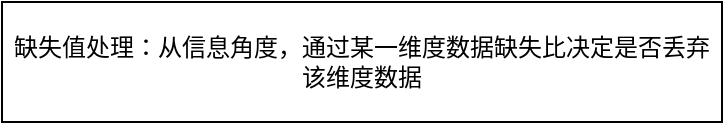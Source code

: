 <mxfile version="20.0.3" type="github">
  <diagram id="XN-vh_qt9OSKIHCKWw7f" name="Page-1">
    <mxGraphModel dx="1038" dy="547" grid="1" gridSize="10" guides="1" tooltips="1" connect="1" arrows="1" fold="1" page="1" pageScale="1" pageWidth="827" pageHeight="1169" math="0" shadow="0">
      <root>
        <mxCell id="0" />
        <mxCell id="1" parent="0" />
        <mxCell id="sp7w4MqUNdc4_kiB8jiN-1" value="缺失值处理：从信息角度，通过某一维度数据缺失比决定是否丢弃该维度数据" style="rounded=0;whiteSpace=wrap;html=1;" vertex="1" parent="1">
          <mxGeometry x="130" y="120" width="360" height="60" as="geometry" />
        </mxCell>
      </root>
    </mxGraphModel>
  </diagram>
</mxfile>
